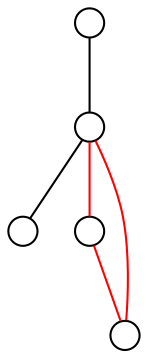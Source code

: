// This graph uses special PGF/TikZ styles to create some interesting
// visual effects. To get the snaked edges run dot2tex with the -s option
// to force straight edges. Example
// $ fdp -Txdot balls.dot | dot2tex -s > balls.tex
graph G {
	node [shape=circle, fixedsize=True, width="0.2", style="ball color = green", label=""];
	edge [style="snake=zigzag, green"];
	a_1 -- c -- a_2;
	c [style="ball color=black"];
	edge [style="snake=snake, blue", color=red];
	node [style="ball color = red", label=""];
	a_3 -- c -- a_4 --a_3;
}